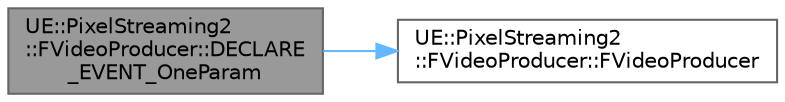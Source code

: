 digraph "UE::PixelStreaming2::FVideoProducer::DECLARE_EVENT_OneParam"
{
 // INTERACTIVE_SVG=YES
 // LATEX_PDF_SIZE
  bgcolor="transparent";
  edge [fontname=Helvetica,fontsize=10,labelfontname=Helvetica,labelfontsize=10];
  node [fontname=Helvetica,fontsize=10,shape=box,height=0.2,width=0.4];
  rankdir="LR";
  Node1 [id="Node000001",label="UE::PixelStreaming2\l::FVideoProducer::DECLARE\l_EVENT_OneParam",height=0.2,width=0.4,color="gray40", fillcolor="grey60", style="filled", fontcolor="black",tooltip=" "];
  Node1 -> Node2 [id="edge1_Node000001_Node000002",color="steelblue1",style="solid",tooltip=" "];
  Node2 [id="Node000002",label="UE::PixelStreaming2\l::FVideoProducer::FVideoProducer",height=0.2,width=0.4,color="grey40", fillcolor="white", style="filled",URL="$d4/d27/classUE_1_1PixelStreaming2_1_1FVideoProducer.html#a21bd6b0d6e6ce2a9ebff7a5407da3245",tooltip=" "];
}

